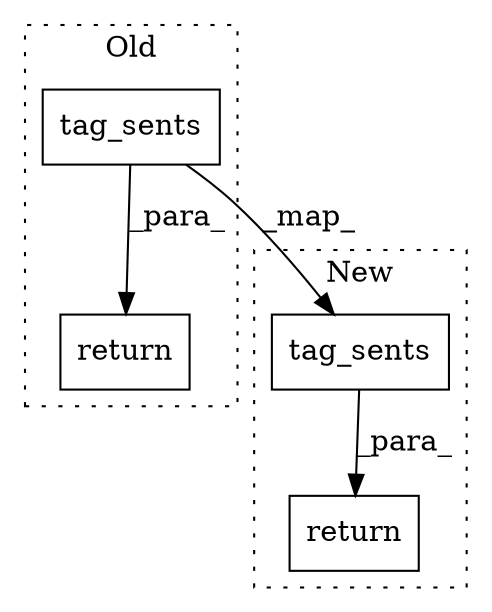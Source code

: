 digraph G {
subgraph cluster0 {
1 [label="tag_sents" a="32" s="867,887" l="10,1" shape="box"];
3 [label="return" a="41" s="894" l="34" shape="box"];
label = "Old";
style="dotted";
}
subgraph cluster1 {
2 [label="tag_sents" a="32" s="797,836" l="10,1" shape="box"];
4 [label="return" a="41" s="759" l="7" shape="box"];
label = "New";
style="dotted";
}
1 -> 3 [label="_para_"];
1 -> 2 [label="_map_"];
2 -> 4 [label="_para_"];
}
